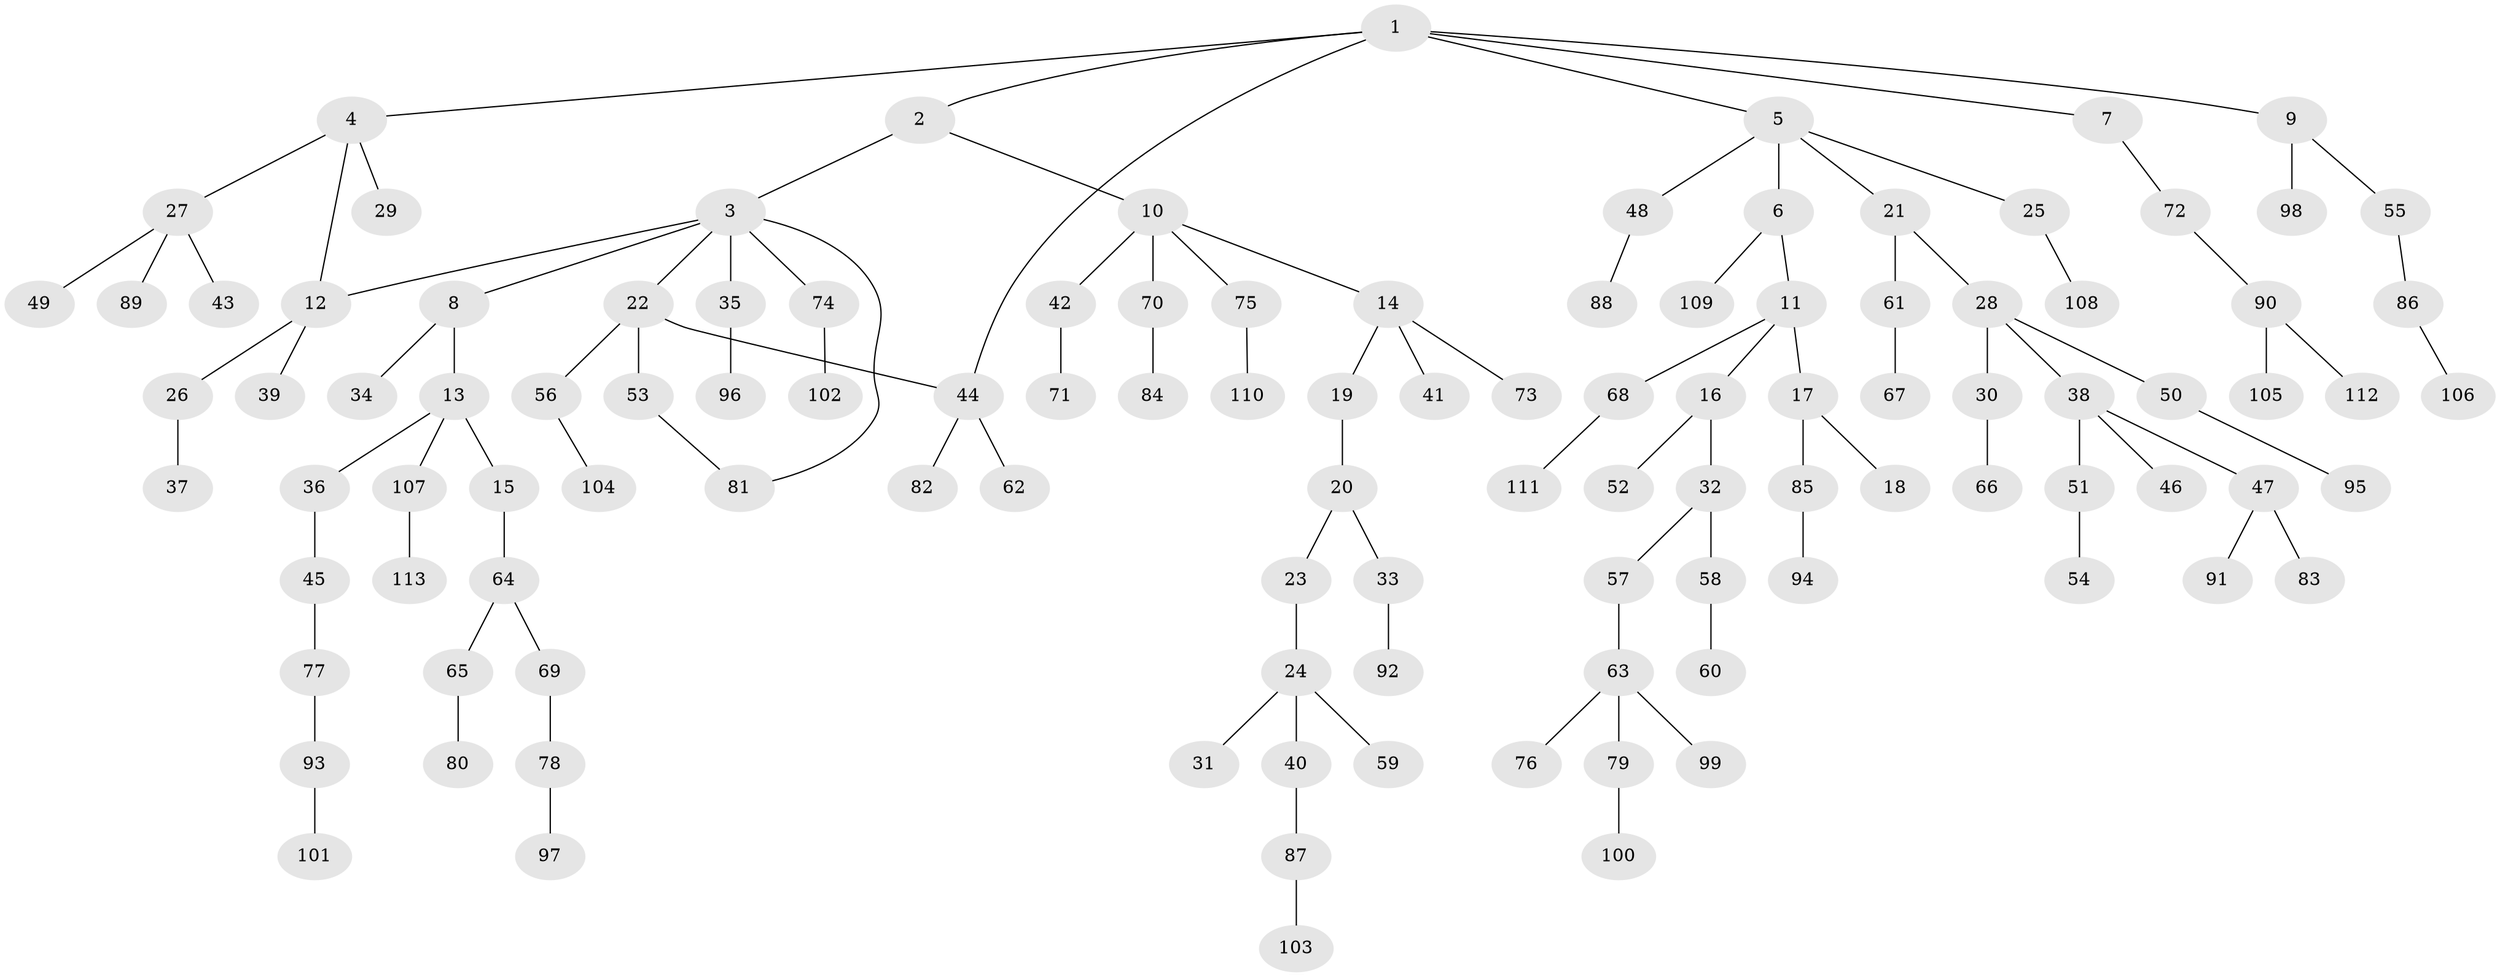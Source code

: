 // coarse degree distribution, {6: 0.014084507042253521, 3: 0.19718309859154928, 7: 0.014084507042253521, 5: 0.04225352112676056, 4: 0.056338028169014086, 2: 0.16901408450704225, 1: 0.5070422535211268}
// Generated by graph-tools (version 1.1) at 2025/23/03/03/25 07:23:32]
// undirected, 113 vertices, 115 edges
graph export_dot {
graph [start="1"]
  node [color=gray90,style=filled];
  1;
  2;
  3;
  4;
  5;
  6;
  7;
  8;
  9;
  10;
  11;
  12;
  13;
  14;
  15;
  16;
  17;
  18;
  19;
  20;
  21;
  22;
  23;
  24;
  25;
  26;
  27;
  28;
  29;
  30;
  31;
  32;
  33;
  34;
  35;
  36;
  37;
  38;
  39;
  40;
  41;
  42;
  43;
  44;
  45;
  46;
  47;
  48;
  49;
  50;
  51;
  52;
  53;
  54;
  55;
  56;
  57;
  58;
  59;
  60;
  61;
  62;
  63;
  64;
  65;
  66;
  67;
  68;
  69;
  70;
  71;
  72;
  73;
  74;
  75;
  76;
  77;
  78;
  79;
  80;
  81;
  82;
  83;
  84;
  85;
  86;
  87;
  88;
  89;
  90;
  91;
  92;
  93;
  94;
  95;
  96;
  97;
  98;
  99;
  100;
  101;
  102;
  103;
  104;
  105;
  106;
  107;
  108;
  109;
  110;
  111;
  112;
  113;
  1 -- 2;
  1 -- 4;
  1 -- 5;
  1 -- 7;
  1 -- 9;
  1 -- 44;
  2 -- 3;
  2 -- 10;
  3 -- 8;
  3 -- 12;
  3 -- 22;
  3 -- 35;
  3 -- 74;
  3 -- 81;
  4 -- 27;
  4 -- 29;
  4 -- 12;
  5 -- 6;
  5 -- 21;
  5 -- 25;
  5 -- 48;
  6 -- 11;
  6 -- 109;
  7 -- 72;
  8 -- 13;
  8 -- 34;
  9 -- 55;
  9 -- 98;
  10 -- 14;
  10 -- 42;
  10 -- 70;
  10 -- 75;
  11 -- 16;
  11 -- 17;
  11 -- 68;
  12 -- 26;
  12 -- 39;
  13 -- 15;
  13 -- 36;
  13 -- 107;
  14 -- 19;
  14 -- 41;
  14 -- 73;
  15 -- 64;
  16 -- 32;
  16 -- 52;
  17 -- 18;
  17 -- 85;
  19 -- 20;
  20 -- 23;
  20 -- 33;
  21 -- 28;
  21 -- 61;
  22 -- 53;
  22 -- 56;
  22 -- 44;
  23 -- 24;
  24 -- 31;
  24 -- 40;
  24 -- 59;
  25 -- 108;
  26 -- 37;
  27 -- 43;
  27 -- 49;
  27 -- 89;
  28 -- 30;
  28 -- 38;
  28 -- 50;
  30 -- 66;
  32 -- 57;
  32 -- 58;
  33 -- 92;
  35 -- 96;
  36 -- 45;
  38 -- 46;
  38 -- 47;
  38 -- 51;
  40 -- 87;
  42 -- 71;
  44 -- 62;
  44 -- 82;
  45 -- 77;
  47 -- 83;
  47 -- 91;
  48 -- 88;
  50 -- 95;
  51 -- 54;
  53 -- 81;
  55 -- 86;
  56 -- 104;
  57 -- 63;
  58 -- 60;
  61 -- 67;
  63 -- 76;
  63 -- 79;
  63 -- 99;
  64 -- 65;
  64 -- 69;
  65 -- 80;
  68 -- 111;
  69 -- 78;
  70 -- 84;
  72 -- 90;
  74 -- 102;
  75 -- 110;
  77 -- 93;
  78 -- 97;
  79 -- 100;
  85 -- 94;
  86 -- 106;
  87 -- 103;
  90 -- 105;
  90 -- 112;
  93 -- 101;
  107 -- 113;
}

